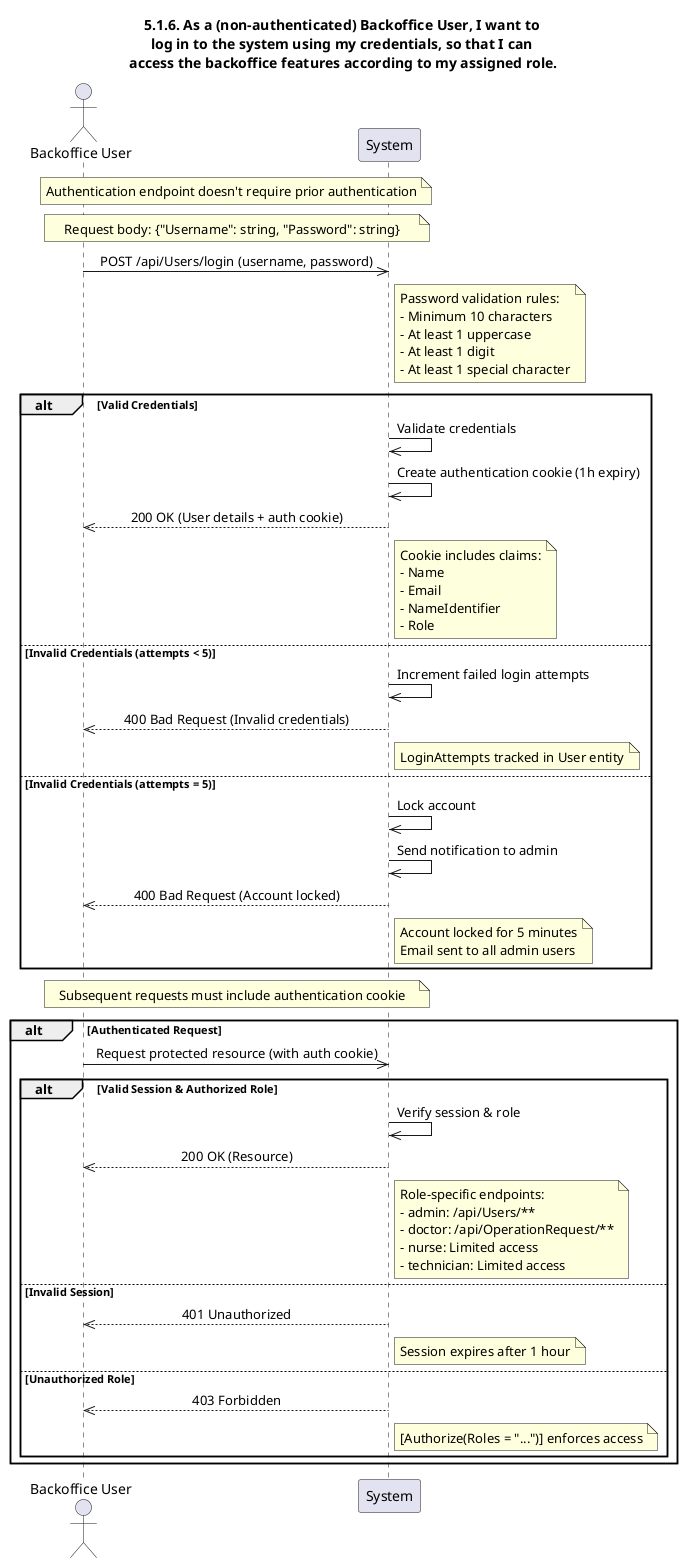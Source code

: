 @startuml
    skinparam sequenceMessageAlign center
    title 5.1.6. As a (non-authenticated) Backoffice User, I want to \nlog in to the system using my credentials, so that I can \naccess the backoffice features according to my assigned role.
    
    actor "Backoffice User" as BU
    participant System as S

    note over BU,S: Authentication endpoint doesn't require prior authentication
    note over BU,S: Request body: {"Username": string, "Password": string}

    BU->>S: POST /api/Users/login (username, password)
    
    note right of S: Password validation rules:\n- Minimum 10 characters\n- At least 1 uppercase\n- At least 1 digit\n- At least 1 special character

    alt Valid Credentials
        S->>S: Validate credentials
        S->>S: Create authentication cookie (1h expiry)
        S-->>BU: 200 OK (User details + auth cookie)
        note right of S: Cookie includes claims:\n- Name\n- Email\n- NameIdentifier\n- Role
    else Invalid Credentials (attempts < 5)
        S->>S: Increment failed login attempts
        S-->>BU: 400 Bad Request (Invalid credentials)
        note right of S: LoginAttempts tracked in User entity
    else Invalid Credentials (attempts = 5)
        S->>S: Lock account
        S->>S: Send notification to admin
        S-->>BU: 400 Bad Request (Account locked)
        note right of S: Account locked for 5 minutes\nEmail sent to all admin users
    end

    note over BU,S: Subsequent requests must include authentication cookie

    alt Authenticated Request
        BU->>S: Request protected resource (with auth cookie)
        alt Valid Session & Authorized Role
            S->>S: Verify session & role
            S-->>BU: 200 OK (Resource)
            note right of S: Role-specific endpoints:\n- admin: /api/Users/**\n- doctor: /api/OperationRequest/**\n- nurse: Limited access\n- technician: Limited access
        else Invalid Session
            S-->>BU: 401 Unauthorized
            note right of S: Session expires after 1 hour
        else Unauthorized Role
            S-->>BU: 403 Forbidden
            note right of S: [Authorize(Roles = "...")] enforces access
        end
    end

@enduml